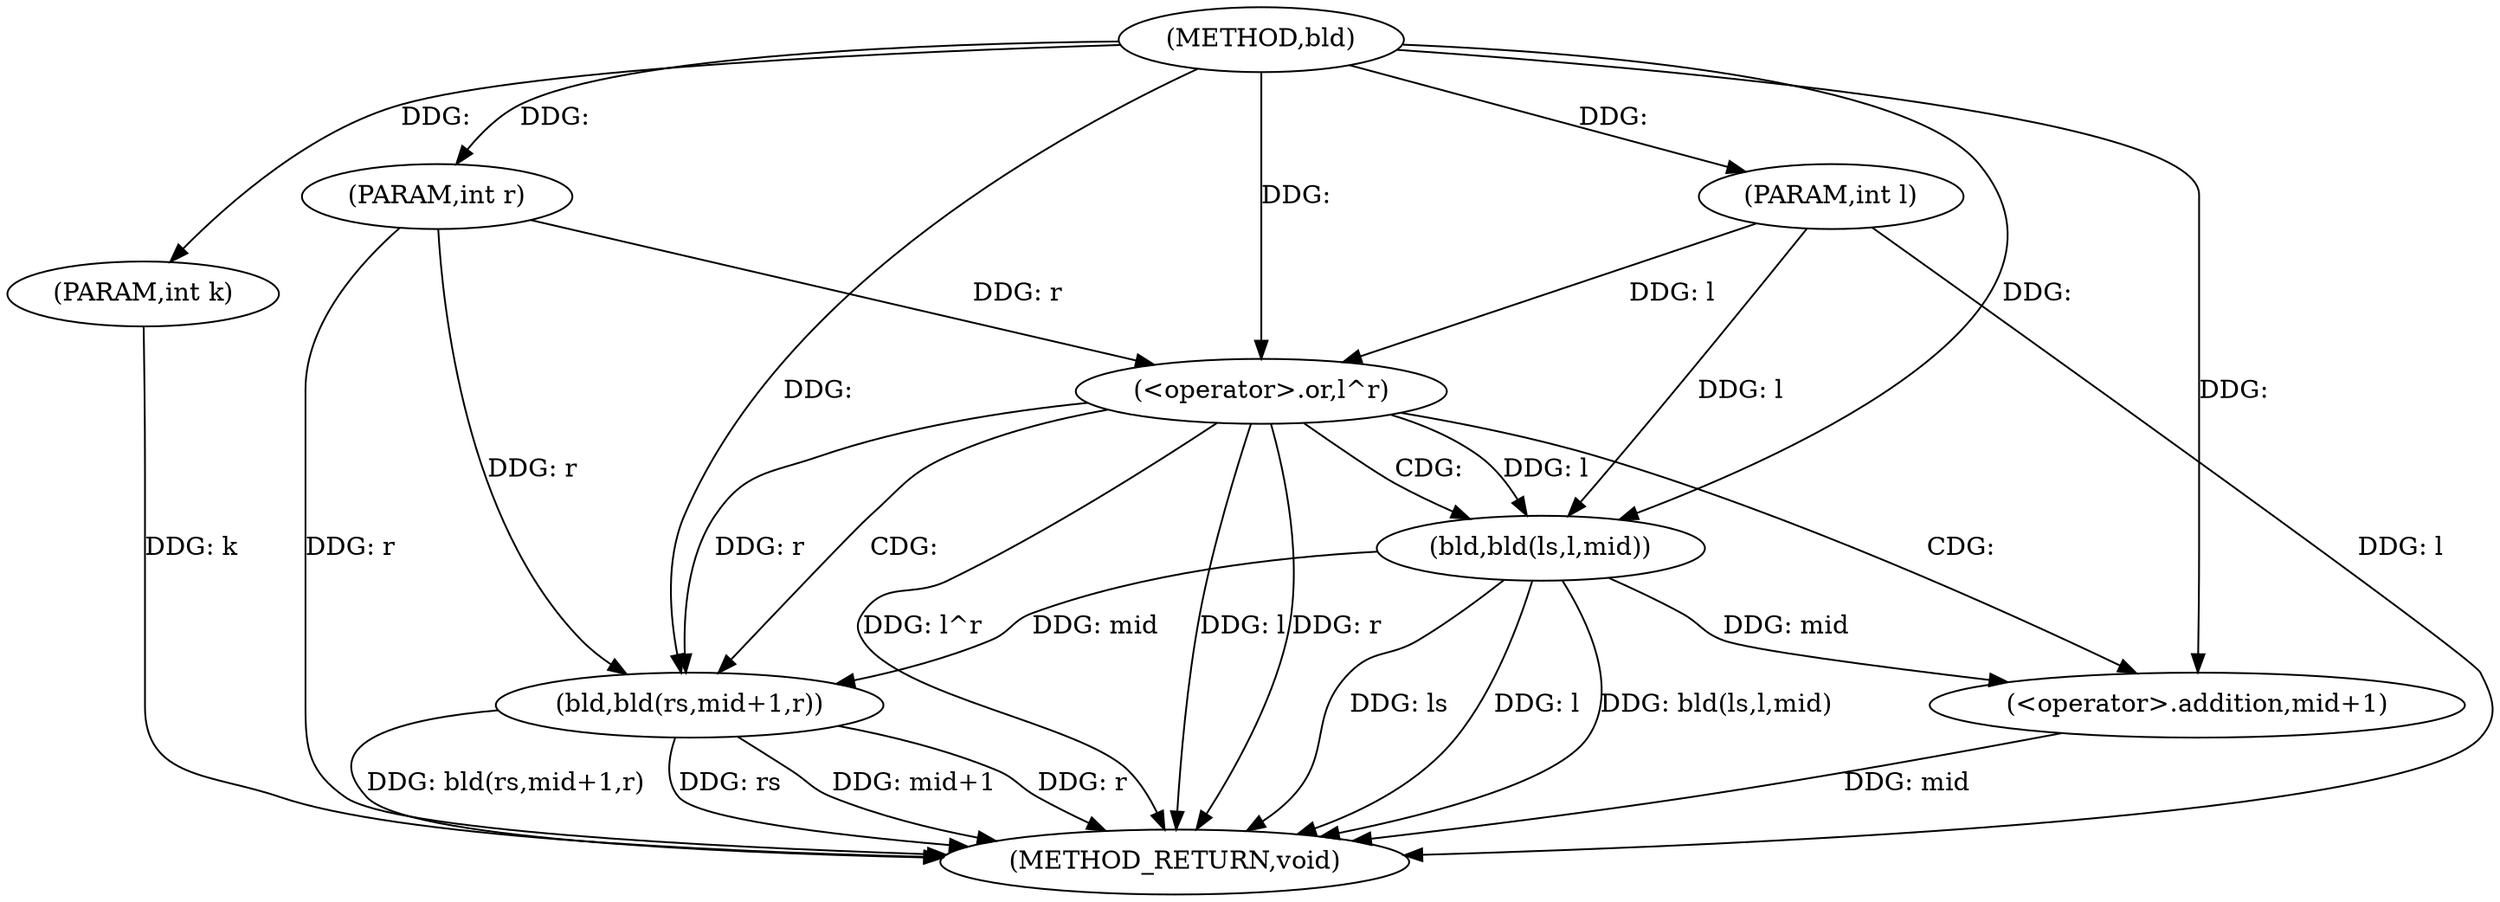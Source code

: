 digraph "bld" {  
"1000583" [label = "(METHOD,bld)" ]
"1000604" [label = "(METHOD_RETURN,void)" ]
"1000584" [label = "(PARAM,int k)" ]
"1000585" [label = "(PARAM,int l)" ]
"1000586" [label = "(PARAM,int r)" ]
"1000590" [label = "(<operator>.or,l^r)" ]
"1000594" [label = "(bld,bld(ls,l,mid))" ]
"1000598" [label = "(bld,bld(rs,mid+1,r))" ]
"1000600" [label = "(<operator>.addition,mid+1)" ]
  "1000584" -> "1000604"  [ label = "DDG: k"] 
  "1000585" -> "1000604"  [ label = "DDG: l"] 
  "1000586" -> "1000604"  [ label = "DDG: r"] 
  "1000590" -> "1000604"  [ label = "DDG: l"] 
  "1000590" -> "1000604"  [ label = "DDG: r"] 
  "1000590" -> "1000604"  [ label = "DDG: l^r"] 
  "1000594" -> "1000604"  [ label = "DDG: l"] 
  "1000594" -> "1000604"  [ label = "DDG: bld(ls,l,mid)"] 
  "1000600" -> "1000604"  [ label = "DDG: mid"] 
  "1000598" -> "1000604"  [ label = "DDG: mid+1"] 
  "1000598" -> "1000604"  [ label = "DDG: r"] 
  "1000598" -> "1000604"  [ label = "DDG: bld(rs,mid+1,r)"] 
  "1000594" -> "1000604"  [ label = "DDG: ls"] 
  "1000598" -> "1000604"  [ label = "DDG: rs"] 
  "1000583" -> "1000584"  [ label = "DDG: "] 
  "1000583" -> "1000585"  [ label = "DDG: "] 
  "1000583" -> "1000586"  [ label = "DDG: "] 
  "1000585" -> "1000590"  [ label = "DDG: l"] 
  "1000583" -> "1000590"  [ label = "DDG: "] 
  "1000586" -> "1000590"  [ label = "DDG: r"] 
  "1000583" -> "1000594"  [ label = "DDG: "] 
  "1000590" -> "1000594"  [ label = "DDG: l"] 
  "1000585" -> "1000594"  [ label = "DDG: l"] 
  "1000583" -> "1000598"  [ label = "DDG: "] 
  "1000594" -> "1000598"  [ label = "DDG: mid"] 
  "1000590" -> "1000598"  [ label = "DDG: r"] 
  "1000586" -> "1000598"  [ label = "DDG: r"] 
  "1000594" -> "1000600"  [ label = "DDG: mid"] 
  "1000583" -> "1000600"  [ label = "DDG: "] 
  "1000590" -> "1000600"  [ label = "CDG: "] 
  "1000590" -> "1000598"  [ label = "CDG: "] 
  "1000590" -> "1000594"  [ label = "CDG: "] 
}
